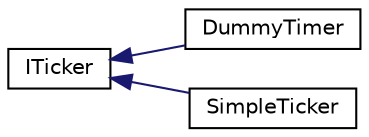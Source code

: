 digraph "Graphical Class Hierarchy"
{
 // LATEX_PDF_SIZE
  edge [fontname="Helvetica",fontsize="10",labelfontname="Helvetica",labelfontsize="10"];
  node [fontname="Helvetica",fontsize="10",shape=record];
  rankdir="LR";
  Node0 [label="ITicker",height=0.2,width=0.4,color="black", fillcolor="white", style="filled",URL="$struct_i_ticker.html",tooltip=" "];
  Node0 -> Node1 [dir="back",color="midnightblue",fontsize="10",style="solid",fontname="Helvetica"];
  Node1 [label="DummyTimer",height=0.2,width=0.4,color="black", fillcolor="white", style="filled",URL="$struct_dummy_timer.html",tooltip=" "];
  Node0 -> Node2 [dir="back",color="midnightblue",fontsize="10",style="solid",fontname="Helvetica"];
  Node2 [label="SimpleTicker",height=0.2,width=0.4,color="black", fillcolor="white", style="filled",URL="$class_simple_ticker.html",tooltip=" "];
}
